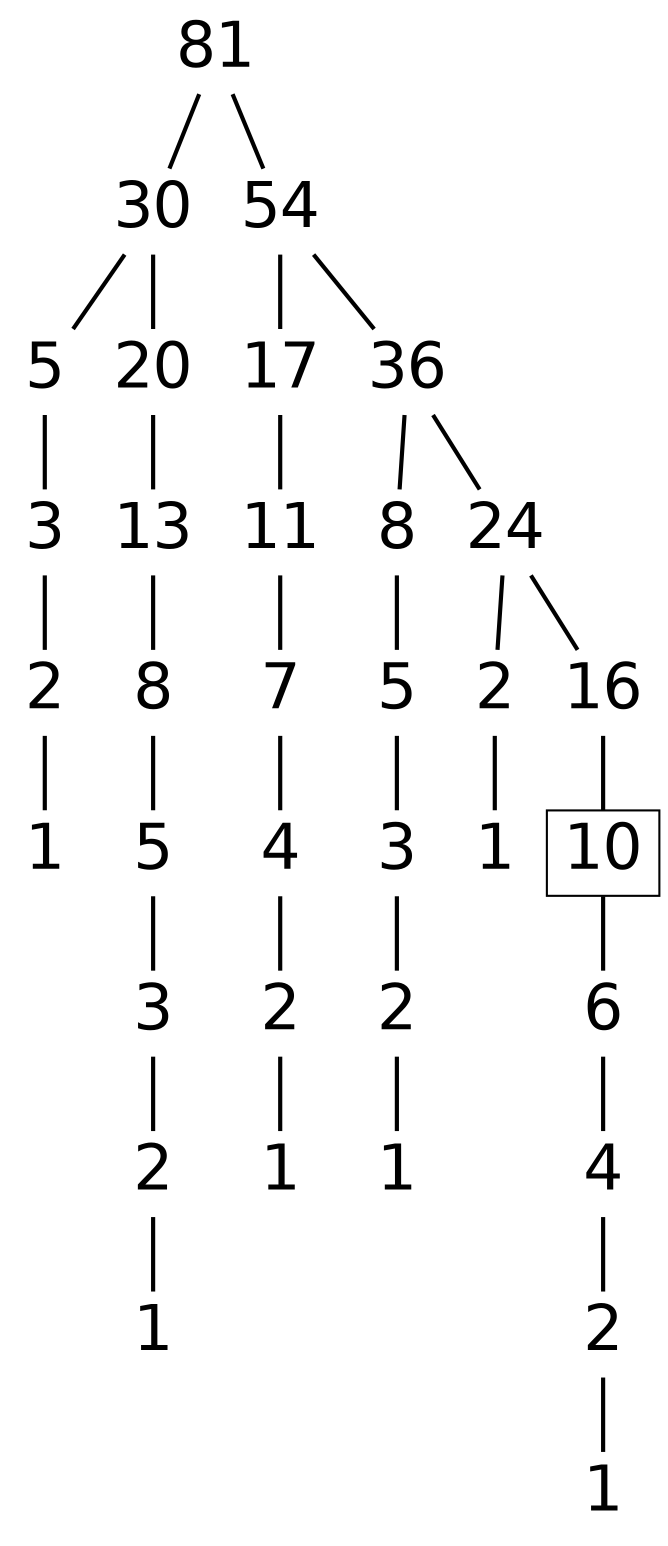 digraph graph_name {
 graph[nodesep = 0.1];
 edge[dir=none, style=bold];
 node[ fontname = "Helvetica", shape = plaintext, width = 0.25, height = 0.25, fontsize=30];
de[label="81" ];
de->df
df[label="30" ];
df->dg
dg[label="5" ];
dg->dh
dh[label="3" ];
dh->di
di[label="2" ];
di->dj
dj[label="1" ];
df->dk
dk[label="20" ];
dk->dl
dl[label="13" ];
dl->dm
dm[label="8" ];
dm->dn
dn[label="5" ];
dn->do
do[label="3" ];
do->dp
dp[label="2" ];
dp->dq
dq[label="1" ];
de->dr
dr[label="54" ];
dr->ds
ds[label="17" ];
ds->dt
dt[label="11" ];
dt->du
du[label="7" ];
du->dv
dv[label="4" ];
dv->dw
dw[label="2" ];
dw->dx
dx[label="1" ];
dr->dy
dy[label="36" ];
dy->dz
dz[label="8" ];
dz->ea
ea[label="5" ];
ea->eb
eb[label="3" ];
eb->ec
ec[label="2" ];
ec->ed
ed[label="1" ];
dy->ee
ee[label="24" ];
ee->ef
ef[label="2" ];
ef->eg
eg[label="1" ];
ee->eh
eh[label="16" ];
eh->ei
ei[label="10" ;shape=box];
ei->ej
ej[label="6" ];
ej->ek
ek[label="4" ];
ek->el
el[label="2" ];
el->em
em[label="1" ];
}
